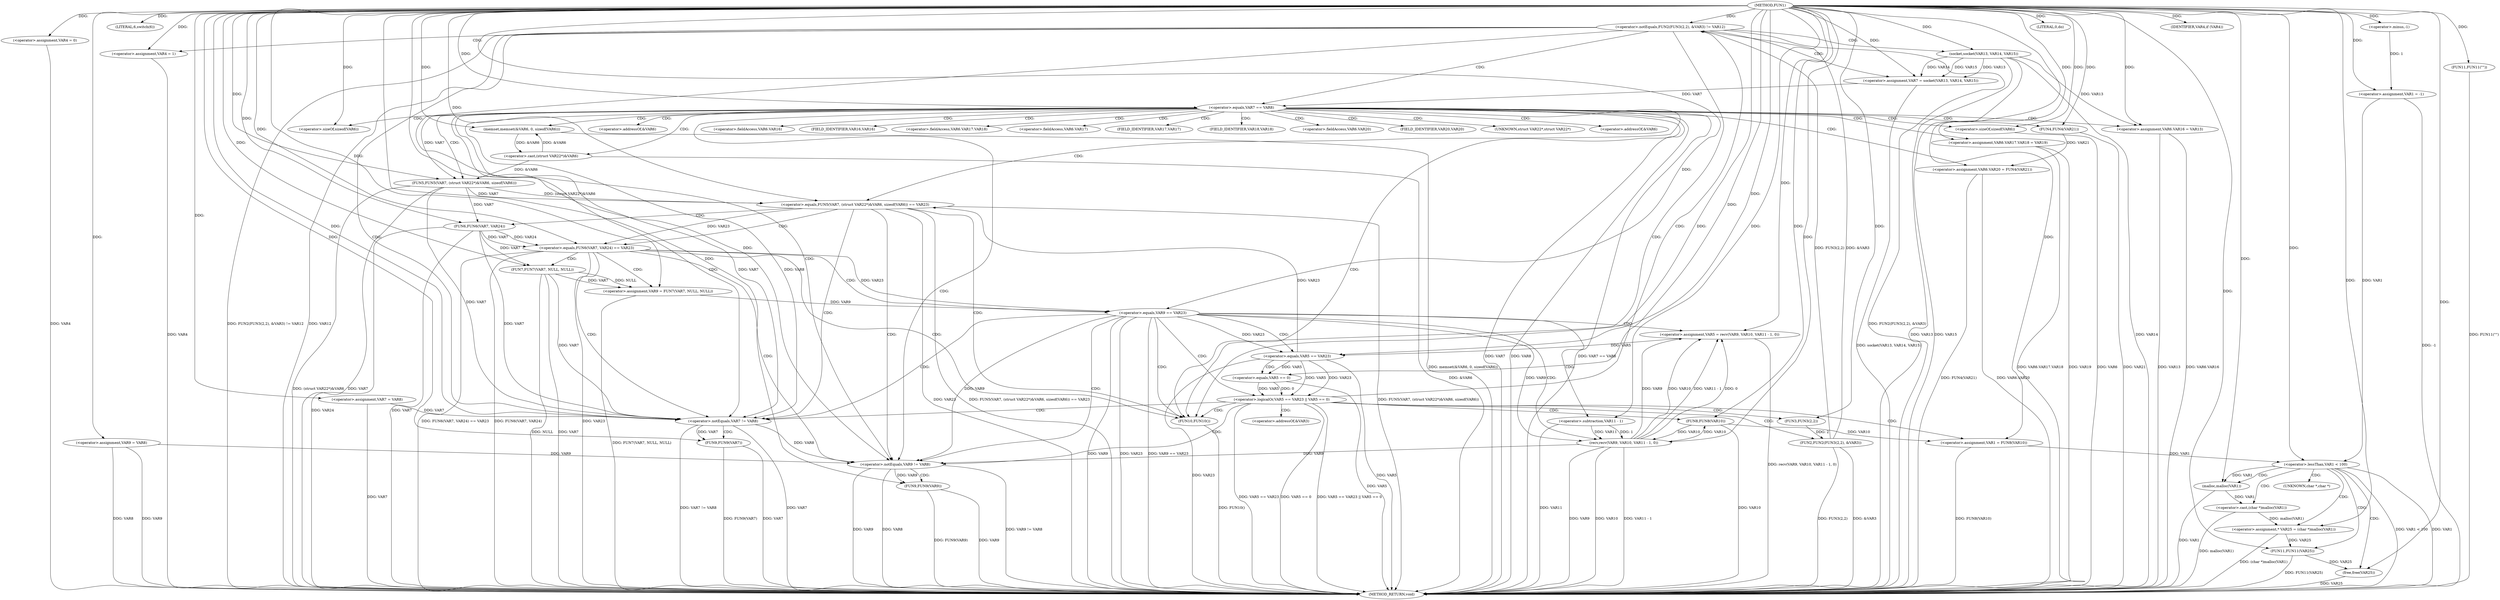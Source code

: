digraph FUN1 {  
"1000100" [label = "(METHOD,FUN1)" ]
"1000276" [label = "(METHOD_RETURN,void)" ]
"1000103" [label = "(<operator>.assignment,VAR1 = -1)" ]
"1000105" [label = "(<operator>.minus,-1)" ]
"1000108" [label = "(LITERAL,6,switch(6))" ]
"1000114" [label = "(<operator>.assignment,VAR4 = 0)" ]
"1000120" [label = "(<operator>.assignment,VAR7 = VAR8)" ]
"1000124" [label = "(<operator>.assignment,VAR9 = VAR8)" ]
"1000131" [label = "(<operator>.notEquals,FUN2(FUN3(2,2), &VAR3) != VAR12)" ]
"1000132" [label = "(FUN2,FUN2(FUN3(2,2), &VAR3))" ]
"1000133" [label = "(FUN3,FUN3(2,2))" ]
"1000141" [label = "(<operator>.assignment,VAR4 = 1)" ]
"1000144" [label = "(<operator>.assignment,VAR7 = socket(VAR13, VAR14, VAR15))" ]
"1000146" [label = "(socket,socket(VAR13, VAR14, VAR15))" ]
"1000151" [label = "(<operator>.equals,VAR7 == VAR8)" ]
"1000156" [label = "(memset,memset(&VAR6, 0, sizeof(VAR6)))" ]
"1000160" [label = "(<operator>.sizeOf,sizeof(VAR6))" ]
"1000162" [label = "(<operator>.assignment,VAR6.VAR16 = VAR13)" ]
"1000167" [label = "(<operator>.assignment,VAR6.VAR17.VAR18 = VAR19)" ]
"1000174" [label = "(<operator>.assignment,VAR6.VAR20 = FUN4(VAR21))" ]
"1000178" [label = "(FUN4,FUN4(VAR21))" ]
"1000181" [label = "(<operator>.equals,FUN5(VAR7, (struct VAR22*)&VAR6, sizeof(VAR6)) == VAR23)" ]
"1000182" [label = "(FUN5,FUN5(VAR7, (struct VAR22*)&VAR6, sizeof(VAR6)))" ]
"1000184" [label = "(<operator>.cast,(struct VAR22*)&VAR6)" ]
"1000188" [label = "(<operator>.sizeOf,sizeof(VAR6))" ]
"1000194" [label = "(<operator>.equals,FUN6(VAR7, VAR24) == VAR23)" ]
"1000195" [label = "(FUN6,FUN6(VAR7, VAR24))" ]
"1000201" [label = "(<operator>.assignment,VAR9 = FUN7(VAR7, NULL, NULL))" ]
"1000203" [label = "(FUN7,FUN7(VAR7, NULL, NULL))" ]
"1000208" [label = "(<operator>.equals,VAR9 == VAR23)" ]
"1000213" [label = "(<operator>.assignment,VAR5 = recv(VAR9, VAR10, VAR11 - 1, 0))" ]
"1000215" [label = "(recv,recv(VAR9, VAR10, VAR11 - 1, 0))" ]
"1000218" [label = "(<operator>.subtraction,VAR11 - 1)" ]
"1000223" [label = "(<operator>.logicalOr,VAR5 == VAR23 || VAR5 == 0)" ]
"1000224" [label = "(<operator>.equals,VAR5 == VAR23)" ]
"1000227" [label = "(<operator>.equals,VAR5 == 0)" ]
"1000232" [label = "(<operator>.assignment,VAR1 = FUN8(VAR10))" ]
"1000234" [label = "(FUN8,FUN8(VAR10))" ]
"1000236" [label = "(LITERAL,0,do)" ]
"1000238" [label = "(<operator>.notEquals,VAR7 != VAR8)" ]
"1000242" [label = "(FUN9,FUN9(VAR7))" ]
"1000245" [label = "(<operator>.notEquals,VAR9 != VAR8)" ]
"1000249" [label = "(FUN9,FUN9(VAR9))" ]
"1000252" [label = "(IDENTIFIER,VAR4,if (VAR4))" ]
"1000254" [label = "(FUN10,FUN10())" ]
"1000257" [label = "(FUN11,FUN11(\"\"))" ]
"1000261" [label = "(<operator>.lessThan,VAR1 < 100)" ]
"1000266" [label = "(<operator>.assignment,* VAR25 = (char *)malloc(VAR1))" ]
"1000268" [label = "(<operator>.cast,(char *)malloc(VAR1))" ]
"1000270" [label = "(malloc,malloc(VAR1))" ]
"1000272" [label = "(FUN11,FUN11(VAR25))" ]
"1000274" [label = "(free,free(VAR25))" ]
"1000136" [label = "(<operator>.addressOf,&VAR3)" ]
"1000157" [label = "(<operator>.addressOf,&VAR6)" ]
"1000163" [label = "(<operator>.fieldAccess,VAR6.VAR16)" ]
"1000165" [label = "(FIELD_IDENTIFIER,VAR16,VAR16)" ]
"1000168" [label = "(<operator>.fieldAccess,VAR6.VAR17.VAR18)" ]
"1000169" [label = "(<operator>.fieldAccess,VAR6.VAR17)" ]
"1000171" [label = "(FIELD_IDENTIFIER,VAR17,VAR17)" ]
"1000172" [label = "(FIELD_IDENTIFIER,VAR18,VAR18)" ]
"1000175" [label = "(<operator>.fieldAccess,VAR6.VAR20)" ]
"1000177" [label = "(FIELD_IDENTIFIER,VAR20,VAR20)" ]
"1000185" [label = "(UNKNOWN,struct VAR22*,struct VAR22*)" ]
"1000186" [label = "(<operator>.addressOf,&VAR6)" ]
"1000269" [label = "(UNKNOWN,char *,char *)" ]
  "1000215" -> "1000276"  [ label = "DDG: VAR9"] 
  "1000178" -> "1000276"  [ label = "DDG: VAR21"] 
  "1000181" -> "1000276"  [ label = "DDG: FUN5(VAR7, (struct VAR22*)&VAR6, sizeof(VAR6)) == VAR23"] 
  "1000132" -> "1000276"  [ label = "DDG: FUN3(2,2)"] 
  "1000261" -> "1000276"  [ label = "DDG: VAR1"] 
  "1000181" -> "1000276"  [ label = "DDG: FUN5(VAR7, (struct VAR22*)&VAR6, sizeof(VAR6))"] 
  "1000174" -> "1000276"  [ label = "DDG: FUN4(VAR21)"] 
  "1000167" -> "1000276"  [ label = "DDG: VAR6.VAR17.VAR18"] 
  "1000184" -> "1000276"  [ label = "DDG: &VAR6"] 
  "1000124" -> "1000276"  [ label = "DDG: VAR8"] 
  "1000141" -> "1000276"  [ label = "DDG: VAR4"] 
  "1000224" -> "1000276"  [ label = "DDG: VAR5"] 
  "1000124" -> "1000276"  [ label = "DDG: VAR9"] 
  "1000194" -> "1000276"  [ label = "DDG: FUN6(VAR7, VAR24) == VAR23"] 
  "1000223" -> "1000276"  [ label = "DDG: VAR5 == 0"] 
  "1000223" -> "1000276"  [ label = "DDG: VAR5 == VAR23 || VAR5 == 0"] 
  "1000208" -> "1000276"  [ label = "DDG: VAR9"] 
  "1000208" -> "1000276"  [ label = "DDG: VAR23"] 
  "1000151" -> "1000276"  [ label = "DDG: VAR7 == VAR8"] 
  "1000238" -> "1000276"  [ label = "DDG: VAR7"] 
  "1000274" -> "1000276"  [ label = "DDG: VAR25"] 
  "1000234" -> "1000276"  [ label = "DDG: VAR10"] 
  "1000181" -> "1000276"  [ label = "DDG: VAR23"] 
  "1000103" -> "1000276"  [ label = "DDG: -1"] 
  "1000224" -> "1000276"  [ label = "DDG: VAR23"] 
  "1000218" -> "1000276"  [ label = "DDG: VAR11"] 
  "1000215" -> "1000276"  [ label = "DDG: VAR10"] 
  "1000227" -> "1000276"  [ label = "DDG: VAR5"] 
  "1000254" -> "1000276"  [ label = "DDG: FUN10()"] 
  "1000188" -> "1000276"  [ label = "DDG: VAR6"] 
  "1000238" -> "1000276"  [ label = "DDG: VAR7 != VAR8"] 
  "1000203" -> "1000276"  [ label = "DDG: NULL"] 
  "1000131" -> "1000276"  [ label = "DDG: FUN2(FUN3(2,2), &VAR3)"] 
  "1000162" -> "1000276"  [ label = "DDG: VAR13"] 
  "1000194" -> "1000276"  [ label = "DDG: FUN6(VAR7, VAR24)"] 
  "1000182" -> "1000276"  [ label = "DDG: (struct VAR22*)&VAR6"] 
  "1000151" -> "1000276"  [ label = "DDG: VAR7"] 
  "1000266" -> "1000276"  [ label = "DDG: (char *)malloc(VAR1)"] 
  "1000120" -> "1000276"  [ label = "DDG: VAR7"] 
  "1000215" -> "1000276"  [ label = "DDG: VAR11 - 1"] 
  "1000201" -> "1000276"  [ label = "DDG: FUN7(VAR7, NULL, NULL)"] 
  "1000114" -> "1000276"  [ label = "DDG: VAR4"] 
  "1000208" -> "1000276"  [ label = "DDG: VAR9 == VAR23"] 
  "1000146" -> "1000276"  [ label = "DDG: VAR15"] 
  "1000146" -> "1000276"  [ label = "DDG: VAR14"] 
  "1000151" -> "1000276"  [ label = "DDG: VAR8"] 
  "1000195" -> "1000276"  [ label = "DDG: VAR24"] 
  "1000167" -> "1000276"  [ label = "DDG: VAR19"] 
  "1000232" -> "1000276"  [ label = "DDG: FUN8(VAR10)"] 
  "1000132" -> "1000276"  [ label = "DDG: &VAR3"] 
  "1000242" -> "1000276"  [ label = "DDG: FUN9(VAR7)"] 
  "1000213" -> "1000276"  [ label = "DDG: recv(VAR9, VAR10, VAR11 - 1, 0)"] 
  "1000268" -> "1000276"  [ label = "DDG: malloc(VAR1)"] 
  "1000257" -> "1000276"  [ label = "DDG: FUN11(\"\")"] 
  "1000261" -> "1000276"  [ label = "DDG: VAR1 < 100"] 
  "1000156" -> "1000276"  [ label = "DDG: memset(&VAR6, 0, sizeof(VAR6))"] 
  "1000249" -> "1000276"  [ label = "DDG: VAR9"] 
  "1000272" -> "1000276"  [ label = "DDG: FUN11(VAR25)"] 
  "1000131" -> "1000276"  [ label = "DDG: VAR12"] 
  "1000245" -> "1000276"  [ label = "DDG: VAR9 != VAR8"] 
  "1000162" -> "1000276"  [ label = "DDG: VAR6.VAR16"] 
  "1000195" -> "1000276"  [ label = "DDG: VAR7"] 
  "1000245" -> "1000276"  [ label = "DDG: VAR9"] 
  "1000144" -> "1000276"  [ label = "DDG: socket(VAR13, VAR14, VAR15)"] 
  "1000146" -> "1000276"  [ label = "DDG: VAR13"] 
  "1000270" -> "1000276"  [ label = "DDG: VAR1"] 
  "1000182" -> "1000276"  [ label = "DDG: VAR7"] 
  "1000242" -> "1000276"  [ label = "DDG: VAR7"] 
  "1000174" -> "1000276"  [ label = "DDG: VAR6.VAR20"] 
  "1000245" -> "1000276"  [ label = "DDG: VAR8"] 
  "1000249" -> "1000276"  [ label = "DDG: FUN9(VAR9)"] 
  "1000223" -> "1000276"  [ label = "DDG: VAR5 == VAR23"] 
  "1000131" -> "1000276"  [ label = "DDG: FUN2(FUN3(2,2), &VAR3) != VAR12"] 
  "1000203" -> "1000276"  [ label = "DDG: VAR7"] 
  "1000194" -> "1000276"  [ label = "DDG: VAR23"] 
  "1000105" -> "1000103"  [ label = "DDG: 1"] 
  "1000100" -> "1000103"  [ label = "DDG: "] 
  "1000100" -> "1000105"  [ label = "DDG: "] 
  "1000100" -> "1000108"  [ label = "DDG: "] 
  "1000100" -> "1000114"  [ label = "DDG: "] 
  "1000100" -> "1000120"  [ label = "DDG: "] 
  "1000100" -> "1000124"  [ label = "DDG: "] 
  "1000132" -> "1000131"  [ label = "DDG: FUN3(2,2)"] 
  "1000132" -> "1000131"  [ label = "DDG: &VAR3"] 
  "1000133" -> "1000132"  [ label = "DDG: 2"] 
  "1000100" -> "1000133"  [ label = "DDG: "] 
  "1000100" -> "1000131"  [ label = "DDG: "] 
  "1000100" -> "1000141"  [ label = "DDG: "] 
  "1000146" -> "1000144"  [ label = "DDG: VAR13"] 
  "1000146" -> "1000144"  [ label = "DDG: VAR14"] 
  "1000146" -> "1000144"  [ label = "DDG: VAR15"] 
  "1000100" -> "1000144"  [ label = "DDG: "] 
  "1000100" -> "1000146"  [ label = "DDG: "] 
  "1000144" -> "1000151"  [ label = "DDG: VAR7"] 
  "1000100" -> "1000151"  [ label = "DDG: "] 
  "1000184" -> "1000156"  [ label = "DDG: &VAR6"] 
  "1000100" -> "1000156"  [ label = "DDG: "] 
  "1000100" -> "1000160"  [ label = "DDG: "] 
  "1000146" -> "1000162"  [ label = "DDG: VAR13"] 
  "1000100" -> "1000162"  [ label = "DDG: "] 
  "1000100" -> "1000167"  [ label = "DDG: "] 
  "1000178" -> "1000174"  [ label = "DDG: VAR21"] 
  "1000100" -> "1000178"  [ label = "DDG: "] 
  "1000182" -> "1000181"  [ label = "DDG: VAR7"] 
  "1000182" -> "1000181"  [ label = "DDG: (struct VAR22*)&VAR6"] 
  "1000151" -> "1000182"  [ label = "DDG: VAR7"] 
  "1000100" -> "1000182"  [ label = "DDG: "] 
  "1000184" -> "1000182"  [ label = "DDG: &VAR6"] 
  "1000156" -> "1000184"  [ label = "DDG: &VAR6"] 
  "1000100" -> "1000188"  [ label = "DDG: "] 
  "1000224" -> "1000181"  [ label = "DDG: VAR23"] 
  "1000100" -> "1000181"  [ label = "DDG: "] 
  "1000195" -> "1000194"  [ label = "DDG: VAR7"] 
  "1000195" -> "1000194"  [ label = "DDG: VAR24"] 
  "1000182" -> "1000195"  [ label = "DDG: VAR7"] 
  "1000100" -> "1000195"  [ label = "DDG: "] 
  "1000181" -> "1000194"  [ label = "DDG: VAR23"] 
  "1000100" -> "1000194"  [ label = "DDG: "] 
  "1000203" -> "1000201"  [ label = "DDG: VAR7"] 
  "1000203" -> "1000201"  [ label = "DDG: NULL"] 
  "1000100" -> "1000201"  [ label = "DDG: "] 
  "1000195" -> "1000203"  [ label = "DDG: VAR7"] 
  "1000100" -> "1000203"  [ label = "DDG: "] 
  "1000201" -> "1000208"  [ label = "DDG: VAR9"] 
  "1000100" -> "1000208"  [ label = "DDG: "] 
  "1000194" -> "1000208"  [ label = "DDG: VAR23"] 
  "1000215" -> "1000213"  [ label = "DDG: VAR9"] 
  "1000215" -> "1000213"  [ label = "DDG: VAR10"] 
  "1000215" -> "1000213"  [ label = "DDG: VAR11 - 1"] 
  "1000215" -> "1000213"  [ label = "DDG: 0"] 
  "1000100" -> "1000213"  [ label = "DDG: "] 
  "1000208" -> "1000215"  [ label = "DDG: VAR9"] 
  "1000100" -> "1000215"  [ label = "DDG: "] 
  "1000234" -> "1000215"  [ label = "DDG: VAR10"] 
  "1000218" -> "1000215"  [ label = "DDG: VAR11"] 
  "1000218" -> "1000215"  [ label = "DDG: 1"] 
  "1000100" -> "1000218"  [ label = "DDG: "] 
  "1000224" -> "1000223"  [ label = "DDG: VAR5"] 
  "1000224" -> "1000223"  [ label = "DDG: VAR23"] 
  "1000213" -> "1000224"  [ label = "DDG: VAR5"] 
  "1000100" -> "1000224"  [ label = "DDG: "] 
  "1000208" -> "1000224"  [ label = "DDG: VAR23"] 
  "1000227" -> "1000223"  [ label = "DDG: VAR5"] 
  "1000227" -> "1000223"  [ label = "DDG: 0"] 
  "1000224" -> "1000227"  [ label = "DDG: VAR5"] 
  "1000100" -> "1000227"  [ label = "DDG: "] 
  "1000234" -> "1000232"  [ label = "DDG: VAR10"] 
  "1000100" -> "1000232"  [ label = "DDG: "] 
  "1000215" -> "1000234"  [ label = "DDG: VAR10"] 
  "1000100" -> "1000234"  [ label = "DDG: "] 
  "1000100" -> "1000236"  [ label = "DDG: "] 
  "1000151" -> "1000238"  [ label = "DDG: VAR7"] 
  "1000120" -> "1000238"  [ label = "DDG: VAR7"] 
  "1000195" -> "1000238"  [ label = "DDG: VAR7"] 
  "1000182" -> "1000238"  [ label = "DDG: VAR7"] 
  "1000203" -> "1000238"  [ label = "DDG: VAR7"] 
  "1000100" -> "1000238"  [ label = "DDG: "] 
  "1000151" -> "1000238"  [ label = "DDG: VAR8"] 
  "1000238" -> "1000242"  [ label = "DDG: VAR7"] 
  "1000100" -> "1000242"  [ label = "DDG: "] 
  "1000124" -> "1000245"  [ label = "DDG: VAR9"] 
  "1000208" -> "1000245"  [ label = "DDG: VAR9"] 
  "1000215" -> "1000245"  [ label = "DDG: VAR9"] 
  "1000100" -> "1000245"  [ label = "DDG: "] 
  "1000238" -> "1000245"  [ label = "DDG: VAR8"] 
  "1000245" -> "1000249"  [ label = "DDG: VAR9"] 
  "1000100" -> "1000249"  [ label = "DDG: "] 
  "1000100" -> "1000252"  [ label = "DDG: "] 
  "1000100" -> "1000254"  [ label = "DDG: "] 
  "1000100" -> "1000257"  [ label = "DDG: "] 
  "1000232" -> "1000261"  [ label = "DDG: VAR1"] 
  "1000103" -> "1000261"  [ label = "DDG: VAR1"] 
  "1000100" -> "1000261"  [ label = "DDG: "] 
  "1000268" -> "1000266"  [ label = "DDG: malloc(VAR1)"] 
  "1000100" -> "1000266"  [ label = "DDG: "] 
  "1000270" -> "1000268"  [ label = "DDG: VAR1"] 
  "1000261" -> "1000270"  [ label = "DDG: VAR1"] 
  "1000100" -> "1000270"  [ label = "DDG: "] 
  "1000266" -> "1000272"  [ label = "DDG: VAR25"] 
  "1000100" -> "1000272"  [ label = "DDG: "] 
  "1000272" -> "1000274"  [ label = "DDG: VAR25"] 
  "1000100" -> "1000274"  [ label = "DDG: "] 
  "1000131" -> "1000141"  [ label = "CDG: "] 
  "1000131" -> "1000144"  [ label = "CDG: "] 
  "1000131" -> "1000151"  [ label = "CDG: "] 
  "1000131" -> "1000146"  [ label = "CDG: "] 
  "1000131" -> "1000238"  [ label = "CDG: "] 
  "1000131" -> "1000245"  [ label = "CDG: "] 
  "1000131" -> "1000254"  [ label = "CDG: "] 
  "1000151" -> "1000174"  [ label = "CDG: "] 
  "1000151" -> "1000156"  [ label = "CDG: "] 
  "1000151" -> "1000182"  [ label = "CDG: "] 
  "1000151" -> "1000165"  [ label = "CDG: "] 
  "1000151" -> "1000157"  [ label = "CDG: "] 
  "1000151" -> "1000188"  [ label = "CDG: "] 
  "1000151" -> "1000167"  [ label = "CDG: "] 
  "1000151" -> "1000175"  [ label = "CDG: "] 
  "1000151" -> "1000160"  [ label = "CDG: "] 
  "1000151" -> "1000185"  [ label = "CDG: "] 
  "1000151" -> "1000186"  [ label = "CDG: "] 
  "1000151" -> "1000172"  [ label = "CDG: "] 
  "1000151" -> "1000169"  [ label = "CDG: "] 
  "1000151" -> "1000163"  [ label = "CDG: "] 
  "1000151" -> "1000168"  [ label = "CDG: "] 
  "1000151" -> "1000178"  [ label = "CDG: "] 
  "1000151" -> "1000171"  [ label = "CDG: "] 
  "1000151" -> "1000184"  [ label = "CDG: "] 
  "1000151" -> "1000177"  [ label = "CDG: "] 
  "1000151" -> "1000162"  [ label = "CDG: "] 
  "1000151" -> "1000181"  [ label = "CDG: "] 
  "1000151" -> "1000238"  [ label = "CDG: "] 
  "1000151" -> "1000245"  [ label = "CDG: "] 
  "1000151" -> "1000254"  [ label = "CDG: "] 
  "1000181" -> "1000194"  [ label = "CDG: "] 
  "1000181" -> "1000195"  [ label = "CDG: "] 
  "1000181" -> "1000238"  [ label = "CDG: "] 
  "1000181" -> "1000245"  [ label = "CDG: "] 
  "1000181" -> "1000254"  [ label = "CDG: "] 
  "1000194" -> "1000208"  [ label = "CDG: "] 
  "1000194" -> "1000201"  [ label = "CDG: "] 
  "1000194" -> "1000203"  [ label = "CDG: "] 
  "1000194" -> "1000238"  [ label = "CDG: "] 
  "1000194" -> "1000245"  [ label = "CDG: "] 
  "1000194" -> "1000254"  [ label = "CDG: "] 
  "1000208" -> "1000224"  [ label = "CDG: "] 
  "1000208" -> "1000213"  [ label = "CDG: "] 
  "1000208" -> "1000215"  [ label = "CDG: "] 
  "1000208" -> "1000218"  [ label = "CDG: "] 
  "1000208" -> "1000223"  [ label = "CDG: "] 
  "1000208" -> "1000238"  [ label = "CDG: "] 
  "1000208" -> "1000245"  [ label = "CDG: "] 
  "1000208" -> "1000254"  [ label = "CDG: "] 
  "1000223" -> "1000232"  [ label = "CDG: "] 
  "1000223" -> "1000234"  [ label = "CDG: "] 
  "1000223" -> "1000238"  [ label = "CDG: "] 
  "1000223" -> "1000133"  [ label = "CDG: "] 
  "1000223" -> "1000132"  [ label = "CDG: "] 
  "1000223" -> "1000245"  [ label = "CDG: "] 
  "1000223" -> "1000136"  [ label = "CDG: "] 
  "1000223" -> "1000131"  [ label = "CDG: "] 
  "1000223" -> "1000254"  [ label = "CDG: "] 
  "1000224" -> "1000227"  [ label = "CDG: "] 
  "1000238" -> "1000242"  [ label = "CDG: "] 
  "1000245" -> "1000249"  [ label = "CDG: "] 
  "1000261" -> "1000268"  [ label = "CDG: "] 
  "1000261" -> "1000274"  [ label = "CDG: "] 
  "1000261" -> "1000269"  [ label = "CDG: "] 
  "1000261" -> "1000270"  [ label = "CDG: "] 
  "1000261" -> "1000266"  [ label = "CDG: "] 
  "1000261" -> "1000272"  [ label = "CDG: "] 
}
